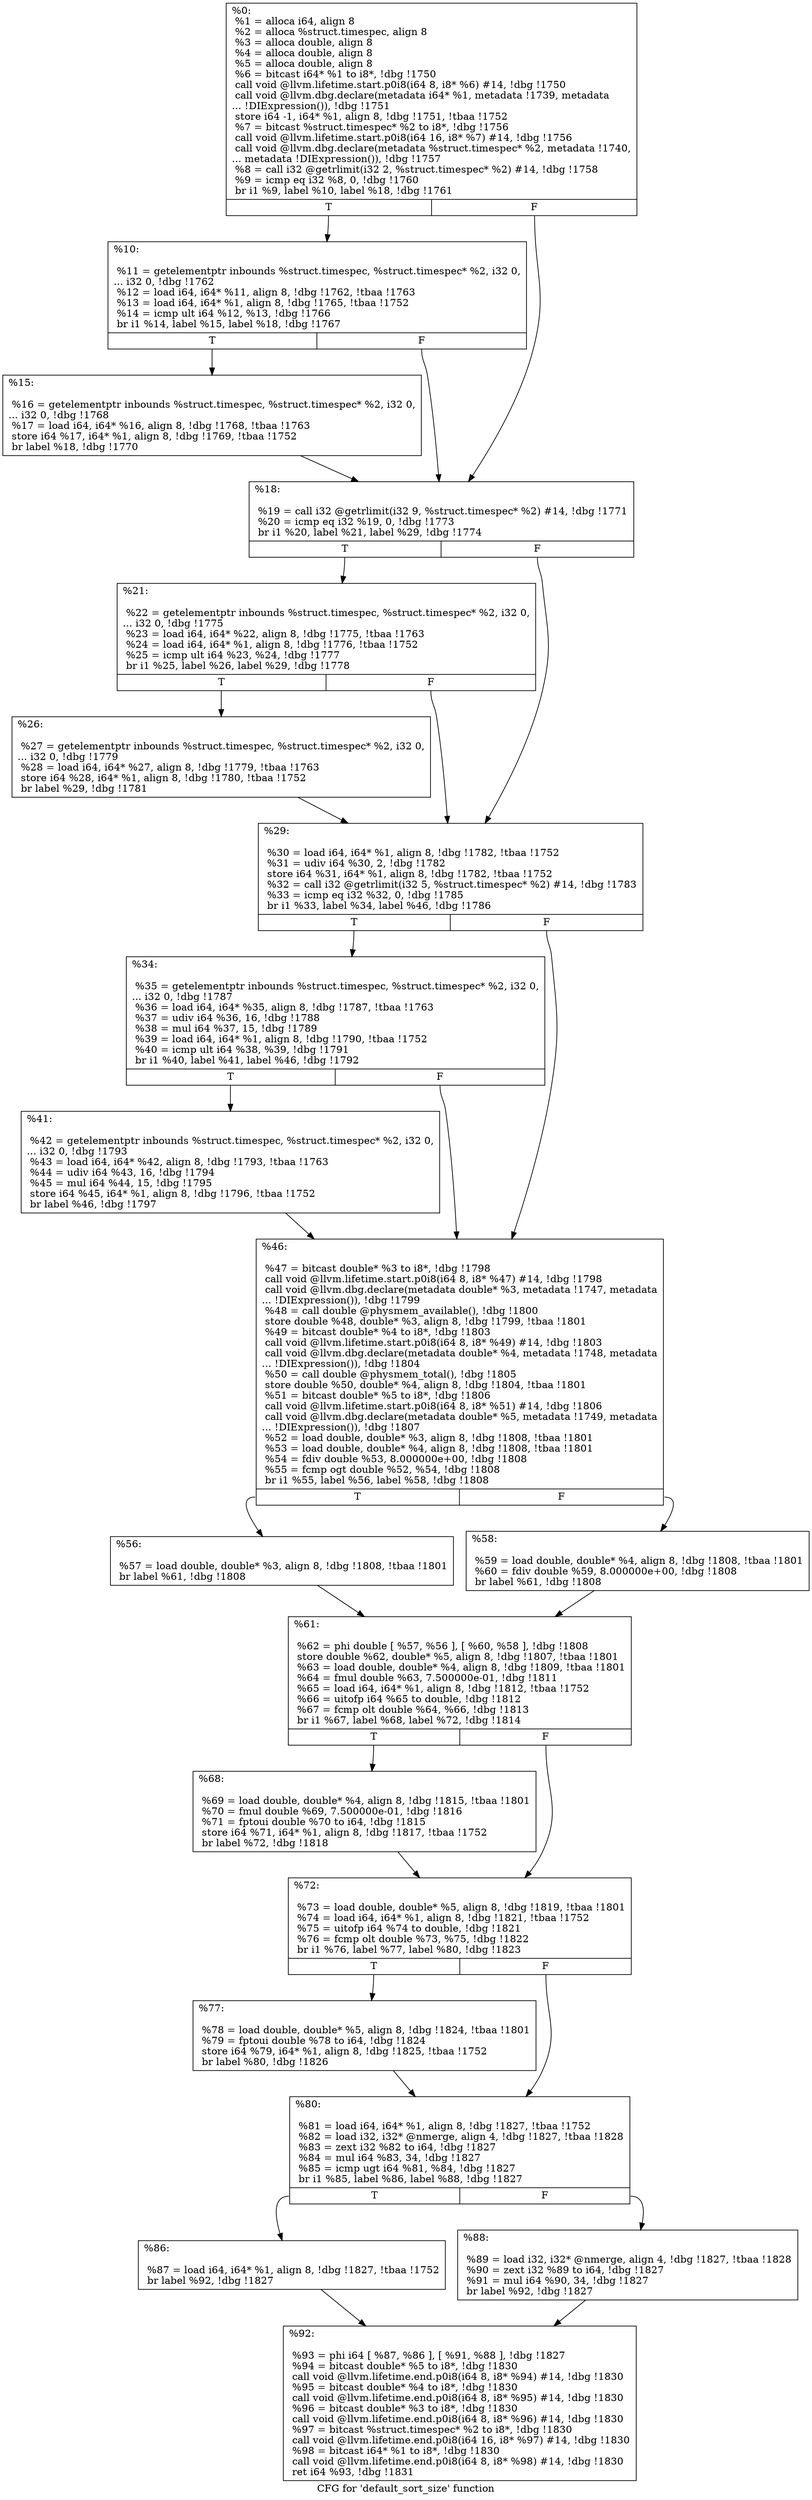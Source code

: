 digraph "CFG for 'default_sort_size' function" {
	label="CFG for 'default_sort_size' function";

	Node0x1fef590 [shape=record,label="{%0:\l  %1 = alloca i64, align 8\l  %2 = alloca %struct.timespec, align 8\l  %3 = alloca double, align 8\l  %4 = alloca double, align 8\l  %5 = alloca double, align 8\l  %6 = bitcast i64* %1 to i8*, !dbg !1750\l  call void @llvm.lifetime.start.p0i8(i64 8, i8* %6) #14, !dbg !1750\l  call void @llvm.dbg.declare(metadata i64* %1, metadata !1739, metadata\l... !DIExpression()), !dbg !1751\l  store i64 -1, i64* %1, align 8, !dbg !1751, !tbaa !1752\l  %7 = bitcast %struct.timespec* %2 to i8*, !dbg !1756\l  call void @llvm.lifetime.start.p0i8(i64 16, i8* %7) #14, !dbg !1756\l  call void @llvm.dbg.declare(metadata %struct.timespec* %2, metadata !1740,\l... metadata !DIExpression()), !dbg !1757\l  %8 = call i32 @getrlimit(i32 2, %struct.timespec* %2) #14, !dbg !1758\l  %9 = icmp eq i32 %8, 0, !dbg !1760\l  br i1 %9, label %10, label %18, !dbg !1761\l|{<s0>T|<s1>F}}"];
	Node0x1fef590:s0 -> Node0x1fef690;
	Node0x1fef590:s1 -> Node0x1fef730;
	Node0x1fef690 [shape=record,label="{%10:\l\l  %11 = getelementptr inbounds %struct.timespec, %struct.timespec* %2, i32 0,\l... i32 0, !dbg !1762\l  %12 = load i64, i64* %11, align 8, !dbg !1762, !tbaa !1763\l  %13 = load i64, i64* %1, align 8, !dbg !1765, !tbaa !1752\l  %14 = icmp ult i64 %12, %13, !dbg !1766\l  br i1 %14, label %15, label %18, !dbg !1767\l|{<s0>T|<s1>F}}"];
	Node0x1fef690:s0 -> Node0x1fef6e0;
	Node0x1fef690:s1 -> Node0x1fef730;
	Node0x1fef6e0 [shape=record,label="{%15:\l\l  %16 = getelementptr inbounds %struct.timespec, %struct.timespec* %2, i32 0,\l... i32 0, !dbg !1768\l  %17 = load i64, i64* %16, align 8, !dbg !1768, !tbaa !1763\l  store i64 %17, i64* %1, align 8, !dbg !1769, !tbaa !1752\l  br label %18, !dbg !1770\l}"];
	Node0x1fef6e0 -> Node0x1fef730;
	Node0x1fef730 [shape=record,label="{%18:\l\l  %19 = call i32 @getrlimit(i32 9, %struct.timespec* %2) #14, !dbg !1771\l  %20 = icmp eq i32 %19, 0, !dbg !1773\l  br i1 %20, label %21, label %29, !dbg !1774\l|{<s0>T|<s1>F}}"];
	Node0x1fef730:s0 -> Node0x1fef780;
	Node0x1fef730:s1 -> Node0x1fef820;
	Node0x1fef780 [shape=record,label="{%21:\l\l  %22 = getelementptr inbounds %struct.timespec, %struct.timespec* %2, i32 0,\l... i32 0, !dbg !1775\l  %23 = load i64, i64* %22, align 8, !dbg !1775, !tbaa !1763\l  %24 = load i64, i64* %1, align 8, !dbg !1776, !tbaa !1752\l  %25 = icmp ult i64 %23, %24, !dbg !1777\l  br i1 %25, label %26, label %29, !dbg !1778\l|{<s0>T|<s1>F}}"];
	Node0x1fef780:s0 -> Node0x1fef7d0;
	Node0x1fef780:s1 -> Node0x1fef820;
	Node0x1fef7d0 [shape=record,label="{%26:\l\l  %27 = getelementptr inbounds %struct.timespec, %struct.timespec* %2, i32 0,\l... i32 0, !dbg !1779\l  %28 = load i64, i64* %27, align 8, !dbg !1779, !tbaa !1763\l  store i64 %28, i64* %1, align 8, !dbg !1780, !tbaa !1752\l  br label %29, !dbg !1781\l}"];
	Node0x1fef7d0 -> Node0x1fef820;
	Node0x1fef820 [shape=record,label="{%29:\l\l  %30 = load i64, i64* %1, align 8, !dbg !1782, !tbaa !1752\l  %31 = udiv i64 %30, 2, !dbg !1782\l  store i64 %31, i64* %1, align 8, !dbg !1782, !tbaa !1752\l  %32 = call i32 @getrlimit(i32 5, %struct.timespec* %2) #14, !dbg !1783\l  %33 = icmp eq i32 %32, 0, !dbg !1785\l  br i1 %33, label %34, label %46, !dbg !1786\l|{<s0>T|<s1>F}}"];
	Node0x1fef820:s0 -> Node0x1fef870;
	Node0x1fef820:s1 -> Node0x1fef910;
	Node0x1fef870 [shape=record,label="{%34:\l\l  %35 = getelementptr inbounds %struct.timespec, %struct.timespec* %2, i32 0,\l... i32 0, !dbg !1787\l  %36 = load i64, i64* %35, align 8, !dbg !1787, !tbaa !1763\l  %37 = udiv i64 %36, 16, !dbg !1788\l  %38 = mul i64 %37, 15, !dbg !1789\l  %39 = load i64, i64* %1, align 8, !dbg !1790, !tbaa !1752\l  %40 = icmp ult i64 %38, %39, !dbg !1791\l  br i1 %40, label %41, label %46, !dbg !1792\l|{<s0>T|<s1>F}}"];
	Node0x1fef870:s0 -> Node0x1fef8c0;
	Node0x1fef870:s1 -> Node0x1fef910;
	Node0x1fef8c0 [shape=record,label="{%41:\l\l  %42 = getelementptr inbounds %struct.timespec, %struct.timespec* %2, i32 0,\l... i32 0, !dbg !1793\l  %43 = load i64, i64* %42, align 8, !dbg !1793, !tbaa !1763\l  %44 = udiv i64 %43, 16, !dbg !1794\l  %45 = mul i64 %44, 15, !dbg !1795\l  store i64 %45, i64* %1, align 8, !dbg !1796, !tbaa !1752\l  br label %46, !dbg !1797\l}"];
	Node0x1fef8c0 -> Node0x1fef910;
	Node0x1fef910 [shape=record,label="{%46:\l\l  %47 = bitcast double* %3 to i8*, !dbg !1798\l  call void @llvm.lifetime.start.p0i8(i64 8, i8* %47) #14, !dbg !1798\l  call void @llvm.dbg.declare(metadata double* %3, metadata !1747, metadata\l... !DIExpression()), !dbg !1799\l  %48 = call double @physmem_available(), !dbg !1800\l  store double %48, double* %3, align 8, !dbg !1799, !tbaa !1801\l  %49 = bitcast double* %4 to i8*, !dbg !1803\l  call void @llvm.lifetime.start.p0i8(i64 8, i8* %49) #14, !dbg !1803\l  call void @llvm.dbg.declare(metadata double* %4, metadata !1748, metadata\l... !DIExpression()), !dbg !1804\l  %50 = call double @physmem_total(), !dbg !1805\l  store double %50, double* %4, align 8, !dbg !1804, !tbaa !1801\l  %51 = bitcast double* %5 to i8*, !dbg !1806\l  call void @llvm.lifetime.start.p0i8(i64 8, i8* %51) #14, !dbg !1806\l  call void @llvm.dbg.declare(metadata double* %5, metadata !1749, metadata\l... !DIExpression()), !dbg !1807\l  %52 = load double, double* %3, align 8, !dbg !1808, !tbaa !1801\l  %53 = load double, double* %4, align 8, !dbg !1808, !tbaa !1801\l  %54 = fdiv double %53, 8.000000e+00, !dbg !1808\l  %55 = fcmp ogt double %52, %54, !dbg !1808\l  br i1 %55, label %56, label %58, !dbg !1808\l|{<s0>T|<s1>F}}"];
	Node0x1fef910:s0 -> Node0x1fef960;
	Node0x1fef910:s1 -> Node0x1fef9b0;
	Node0x1fef960 [shape=record,label="{%56:\l\l  %57 = load double, double* %3, align 8, !dbg !1808, !tbaa !1801\l  br label %61, !dbg !1808\l}"];
	Node0x1fef960 -> Node0x1fefa00;
	Node0x1fef9b0 [shape=record,label="{%58:\l\l  %59 = load double, double* %4, align 8, !dbg !1808, !tbaa !1801\l  %60 = fdiv double %59, 8.000000e+00, !dbg !1808\l  br label %61, !dbg !1808\l}"];
	Node0x1fef9b0 -> Node0x1fefa00;
	Node0x1fefa00 [shape=record,label="{%61:\l\l  %62 = phi double [ %57, %56 ], [ %60, %58 ], !dbg !1808\l  store double %62, double* %5, align 8, !dbg !1807, !tbaa !1801\l  %63 = load double, double* %4, align 8, !dbg !1809, !tbaa !1801\l  %64 = fmul double %63, 7.500000e-01, !dbg !1811\l  %65 = load i64, i64* %1, align 8, !dbg !1812, !tbaa !1752\l  %66 = uitofp i64 %65 to double, !dbg !1812\l  %67 = fcmp olt double %64, %66, !dbg !1813\l  br i1 %67, label %68, label %72, !dbg !1814\l|{<s0>T|<s1>F}}"];
	Node0x1fefa00:s0 -> Node0x1fefa50;
	Node0x1fefa00:s1 -> Node0x1fefaa0;
	Node0x1fefa50 [shape=record,label="{%68:\l\l  %69 = load double, double* %4, align 8, !dbg !1815, !tbaa !1801\l  %70 = fmul double %69, 7.500000e-01, !dbg !1816\l  %71 = fptoui double %70 to i64, !dbg !1815\l  store i64 %71, i64* %1, align 8, !dbg !1817, !tbaa !1752\l  br label %72, !dbg !1818\l}"];
	Node0x1fefa50 -> Node0x1fefaa0;
	Node0x1fefaa0 [shape=record,label="{%72:\l\l  %73 = load double, double* %5, align 8, !dbg !1819, !tbaa !1801\l  %74 = load i64, i64* %1, align 8, !dbg !1821, !tbaa !1752\l  %75 = uitofp i64 %74 to double, !dbg !1821\l  %76 = fcmp olt double %73, %75, !dbg !1822\l  br i1 %76, label %77, label %80, !dbg !1823\l|{<s0>T|<s1>F}}"];
	Node0x1fefaa0:s0 -> Node0x1fefaf0;
	Node0x1fefaa0:s1 -> Node0x1fefb40;
	Node0x1fefaf0 [shape=record,label="{%77:\l\l  %78 = load double, double* %5, align 8, !dbg !1824, !tbaa !1801\l  %79 = fptoui double %78 to i64, !dbg !1824\l  store i64 %79, i64* %1, align 8, !dbg !1825, !tbaa !1752\l  br label %80, !dbg !1826\l}"];
	Node0x1fefaf0 -> Node0x1fefb40;
	Node0x1fefb40 [shape=record,label="{%80:\l\l  %81 = load i64, i64* %1, align 8, !dbg !1827, !tbaa !1752\l  %82 = load i32, i32* @nmerge, align 4, !dbg !1827, !tbaa !1828\l  %83 = zext i32 %82 to i64, !dbg !1827\l  %84 = mul i64 %83, 34, !dbg !1827\l  %85 = icmp ugt i64 %81, %84, !dbg !1827\l  br i1 %85, label %86, label %88, !dbg !1827\l|{<s0>T|<s1>F}}"];
	Node0x1fefb40:s0 -> Node0x1fefb90;
	Node0x1fefb40:s1 -> Node0x1fefbe0;
	Node0x1fefb90 [shape=record,label="{%86:\l\l  %87 = load i64, i64* %1, align 8, !dbg !1827, !tbaa !1752\l  br label %92, !dbg !1827\l}"];
	Node0x1fefb90 -> Node0x1fefc30;
	Node0x1fefbe0 [shape=record,label="{%88:\l\l  %89 = load i32, i32* @nmerge, align 4, !dbg !1827, !tbaa !1828\l  %90 = zext i32 %89 to i64, !dbg !1827\l  %91 = mul i64 %90, 34, !dbg !1827\l  br label %92, !dbg !1827\l}"];
	Node0x1fefbe0 -> Node0x1fefc30;
	Node0x1fefc30 [shape=record,label="{%92:\l\l  %93 = phi i64 [ %87, %86 ], [ %91, %88 ], !dbg !1827\l  %94 = bitcast double* %5 to i8*, !dbg !1830\l  call void @llvm.lifetime.end.p0i8(i64 8, i8* %94) #14, !dbg !1830\l  %95 = bitcast double* %4 to i8*, !dbg !1830\l  call void @llvm.lifetime.end.p0i8(i64 8, i8* %95) #14, !dbg !1830\l  %96 = bitcast double* %3 to i8*, !dbg !1830\l  call void @llvm.lifetime.end.p0i8(i64 8, i8* %96) #14, !dbg !1830\l  %97 = bitcast %struct.timespec* %2 to i8*, !dbg !1830\l  call void @llvm.lifetime.end.p0i8(i64 16, i8* %97) #14, !dbg !1830\l  %98 = bitcast i64* %1 to i8*, !dbg !1830\l  call void @llvm.lifetime.end.p0i8(i64 8, i8* %98) #14, !dbg !1830\l  ret i64 %93, !dbg !1831\l}"];
}
